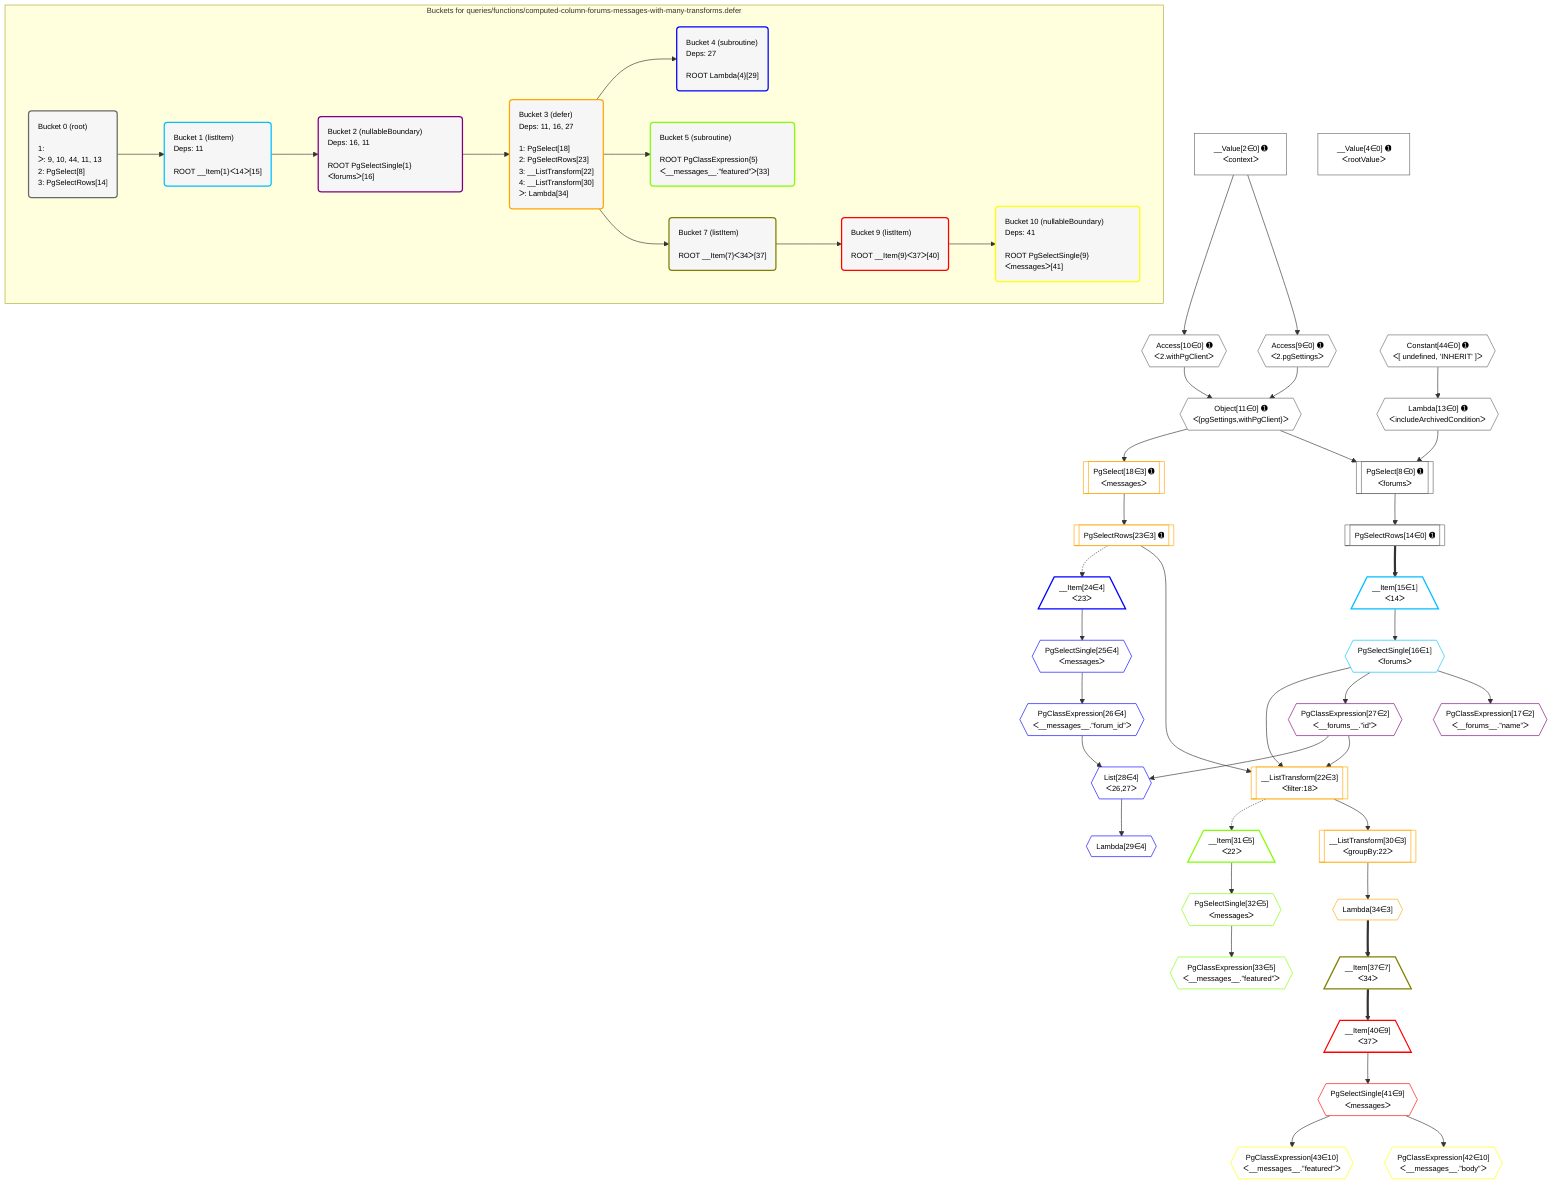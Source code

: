 %%{init: {'themeVariables': { 'fontSize': '12px'}}}%%
graph TD
    classDef path fill:#eee,stroke:#000,color:#000
    classDef plan fill:#fff,stroke-width:1px,color:#000
    classDef itemplan fill:#fff,stroke-width:2px,color:#000
    classDef unbatchedplan fill:#dff,stroke-width:1px,color:#000
    classDef sideeffectplan fill:#fcc,stroke-width:2px,color:#000
    classDef bucket fill:#f6f6f6,color:#000,stroke-width:2px,text-align:left


    %% plan dependencies
    PgSelect8[["PgSelect[8∈0] ➊<br />ᐸforumsᐳ"]]:::plan
    Object11{{"Object[11∈0] ➊<br />ᐸ{pgSettings,withPgClient}ᐳ"}}:::plan
    Lambda13{{"Lambda[13∈0] ➊<br />ᐸincludeArchivedConditionᐳ"}}:::plan
    Object11 & Lambda13 --> PgSelect8
    Access9{{"Access[9∈0] ➊<br />ᐸ2.pgSettingsᐳ"}}:::plan
    Access10{{"Access[10∈0] ➊<br />ᐸ2.withPgClientᐳ"}}:::plan
    Access9 & Access10 --> Object11
    __Value2["__Value[2∈0] ➊<br />ᐸcontextᐳ"]:::plan
    __Value2 --> Access9
    __Value2 --> Access10
    Constant44{{"Constant[44∈0] ➊<br />ᐸ[ undefined, 'INHERIT' ]ᐳ"}}:::plan
    Constant44 --> Lambda13
    PgSelectRows14[["PgSelectRows[14∈0] ➊"]]:::plan
    PgSelect8 --> PgSelectRows14
    __Value4["__Value[4∈0] ➊<br />ᐸrootValueᐳ"]:::plan
    __Item15[/"__Item[15∈1]<br />ᐸ14ᐳ"\]:::itemplan
    PgSelectRows14 ==> __Item15
    PgSelectSingle16{{"PgSelectSingle[16∈1]<br />ᐸforumsᐳ"}}:::plan
    __Item15 --> PgSelectSingle16
    PgClassExpression17{{"PgClassExpression[17∈2]<br />ᐸ__forums__.”name”ᐳ"}}:::plan
    PgSelectSingle16 --> PgClassExpression17
    PgClassExpression27{{"PgClassExpression[27∈2]<br />ᐸ__forums__.”id”ᐳ"}}:::plan
    PgSelectSingle16 --> PgClassExpression27
    __ListTransform22[["__ListTransform[22∈3]<br />ᐸfilter:18ᐳ"]]:::plan
    PgSelectRows23[["PgSelectRows[23∈3] ➊"]]:::plan
    PgSelectRows23 & PgSelectSingle16 & PgClassExpression27 --> __ListTransform22
    PgSelect18[["PgSelect[18∈3] ➊<br />ᐸmessagesᐳ"]]:::plan
    Object11 --> PgSelect18
    PgSelect18 --> PgSelectRows23
    __ListTransform30[["__ListTransform[30∈3]<br />ᐸgroupBy:22ᐳ"]]:::plan
    __ListTransform22 --> __ListTransform30
    Lambda34{{"Lambda[34∈3]"}}:::plan
    __ListTransform30 --> Lambda34
    List28{{"List[28∈4]<br />ᐸ26,27ᐳ"}}:::plan
    PgClassExpression26{{"PgClassExpression[26∈4]<br />ᐸ__messages__.”forum_id”ᐳ"}}:::plan
    PgClassExpression26 & PgClassExpression27 --> List28
    __Item24[/"__Item[24∈4]<br />ᐸ23ᐳ"\]:::itemplan
    PgSelectRows23 -.-> __Item24
    PgSelectSingle25{{"PgSelectSingle[25∈4]<br />ᐸmessagesᐳ"}}:::plan
    __Item24 --> PgSelectSingle25
    PgSelectSingle25 --> PgClassExpression26
    Lambda29{{"Lambda[29∈4]"}}:::plan
    List28 --> Lambda29
    __Item31[/"__Item[31∈5]<br />ᐸ22ᐳ"\]:::itemplan
    __ListTransform22 -.-> __Item31
    PgSelectSingle32{{"PgSelectSingle[32∈5]<br />ᐸmessagesᐳ"}}:::plan
    __Item31 --> PgSelectSingle32
    PgClassExpression33{{"PgClassExpression[33∈5]<br />ᐸ__messages__.”featured”ᐳ"}}:::plan
    PgSelectSingle32 --> PgClassExpression33
    __Item37[/"__Item[37∈7]<br />ᐸ34ᐳ"\]:::itemplan
    Lambda34 ==> __Item37
    __Item40[/"__Item[40∈9]<br />ᐸ37ᐳ"\]:::itemplan
    __Item37 ==> __Item40
    PgSelectSingle41{{"PgSelectSingle[41∈9]<br />ᐸmessagesᐳ"}}:::plan
    __Item40 --> PgSelectSingle41
    PgClassExpression42{{"PgClassExpression[42∈10]<br />ᐸ__messages__.”body”ᐳ"}}:::plan
    PgSelectSingle41 --> PgClassExpression42
    PgClassExpression43{{"PgClassExpression[43∈10]<br />ᐸ__messages__.”featured”ᐳ"}}:::plan
    PgSelectSingle41 --> PgClassExpression43

    %% define steps

    subgraph "Buckets for queries/functions/computed-column-forums-messages-with-many-transforms.defer"
    Bucket0("Bucket 0 (root)<br /><br />1: <br />ᐳ: 9, 10, 44, 11, 13<br />2: PgSelect[8]<br />3: PgSelectRows[14]"):::bucket
    classDef bucket0 stroke:#696969
    class Bucket0,__Value2,__Value4,PgSelect8,Access9,Access10,Object11,Lambda13,PgSelectRows14,Constant44 bucket0
    Bucket1("Bucket 1 (listItem)<br />Deps: 11<br /><br />ROOT __Item{1}ᐸ14ᐳ[15]"):::bucket
    classDef bucket1 stroke:#00bfff
    class Bucket1,__Item15,PgSelectSingle16 bucket1
    Bucket2("Bucket 2 (nullableBoundary)<br />Deps: 16, 11<br /><br />ROOT PgSelectSingle{1}ᐸforumsᐳ[16]"):::bucket
    classDef bucket2 stroke:#7f007f
    class Bucket2,PgClassExpression17,PgClassExpression27 bucket2
    Bucket3("Bucket 3 (defer)<br />Deps: 11, 16, 27<br /><br />1: PgSelect[18]<br />2: PgSelectRows[23]<br />3: __ListTransform[22]<br />4: __ListTransform[30]<br />ᐳ: Lambda[34]"):::bucket
    classDef bucket3 stroke:#ffa500
    class Bucket3,PgSelect18,__ListTransform22,PgSelectRows23,__ListTransform30,Lambda34 bucket3
    Bucket4("Bucket 4 (subroutine)<br />Deps: 27<br /><br />ROOT Lambda{4}[29]"):::bucket
    classDef bucket4 stroke:#0000ff
    class Bucket4,__Item24,PgSelectSingle25,PgClassExpression26,List28,Lambda29 bucket4
    Bucket5("Bucket 5 (subroutine)<br /><br />ROOT PgClassExpression{5}ᐸ__messages__.”featured”ᐳ[33]"):::bucket
    classDef bucket5 stroke:#7fff00
    class Bucket5,__Item31,PgSelectSingle32,PgClassExpression33 bucket5
    Bucket7("Bucket 7 (listItem)<br /><br />ROOT __Item{7}ᐸ34ᐳ[37]"):::bucket
    classDef bucket7 stroke:#808000
    class Bucket7,__Item37 bucket7
    Bucket9("Bucket 9 (listItem)<br /><br />ROOT __Item{9}ᐸ37ᐳ[40]"):::bucket
    classDef bucket9 stroke:#ff0000
    class Bucket9,__Item40,PgSelectSingle41 bucket9
    Bucket10("Bucket 10 (nullableBoundary)<br />Deps: 41<br /><br />ROOT PgSelectSingle{9}ᐸmessagesᐳ[41]"):::bucket
    classDef bucket10 stroke:#ffff00
    class Bucket10,PgClassExpression42,PgClassExpression43 bucket10
    Bucket0 --> Bucket1
    Bucket1 --> Bucket2
    Bucket2 --> Bucket3
    Bucket3 --> Bucket4 & Bucket5 & Bucket7
    Bucket7 --> Bucket9
    Bucket9 --> Bucket10
    end